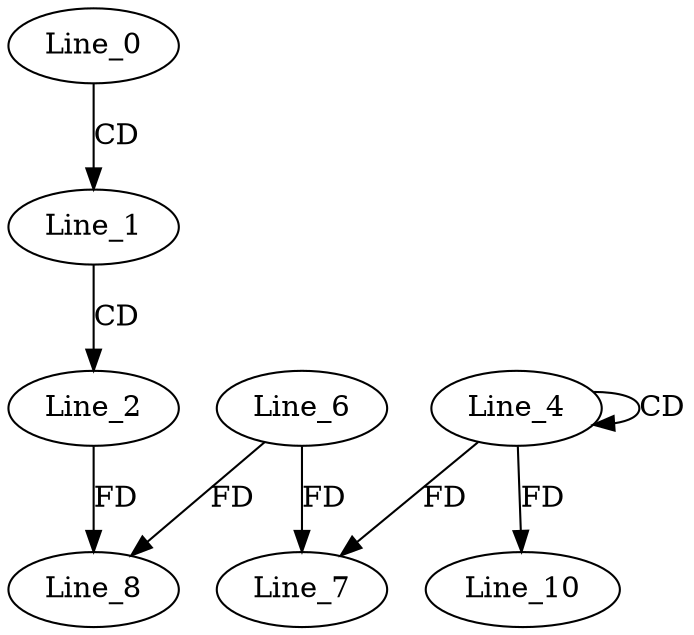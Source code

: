 digraph G {
  Line_0;
  Line_1;
  Line_2;
  Line_4;
  Line_4;
  Line_6;
  Line_7;
  Line_8;
  Line_10;
  Line_0 -> Line_1 [ label="CD" ];
  Line_1 -> Line_2 [ label="CD" ];
  Line_4 -> Line_4 [ label="CD" ];
  Line_6 -> Line_7 [ label="FD" ];
  Line_4 -> Line_7 [ label="FD" ];
  Line_2 -> Line_8 [ label="FD" ];
  Line_6 -> Line_8 [ label="FD" ];
  Line_4 -> Line_10 [ label="FD" ];
}
